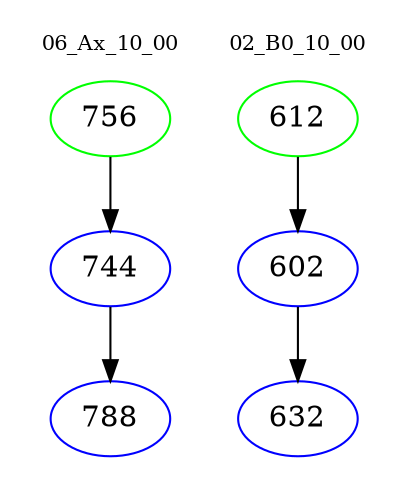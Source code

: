 digraph{
subgraph cluster_0 {
color = white
label = "06_Ax_10_00";
fontsize=10;
T0_756 [label="756", color="green"]
T0_756 -> T0_744 [color="black"]
T0_744 [label="744", color="blue"]
T0_744 -> T0_788 [color="black"]
T0_788 [label="788", color="blue"]
}
subgraph cluster_1 {
color = white
label = "02_B0_10_00";
fontsize=10;
T1_612 [label="612", color="green"]
T1_612 -> T1_602 [color="black"]
T1_602 [label="602", color="blue"]
T1_602 -> T1_632 [color="black"]
T1_632 [label="632", color="blue"]
}
}
